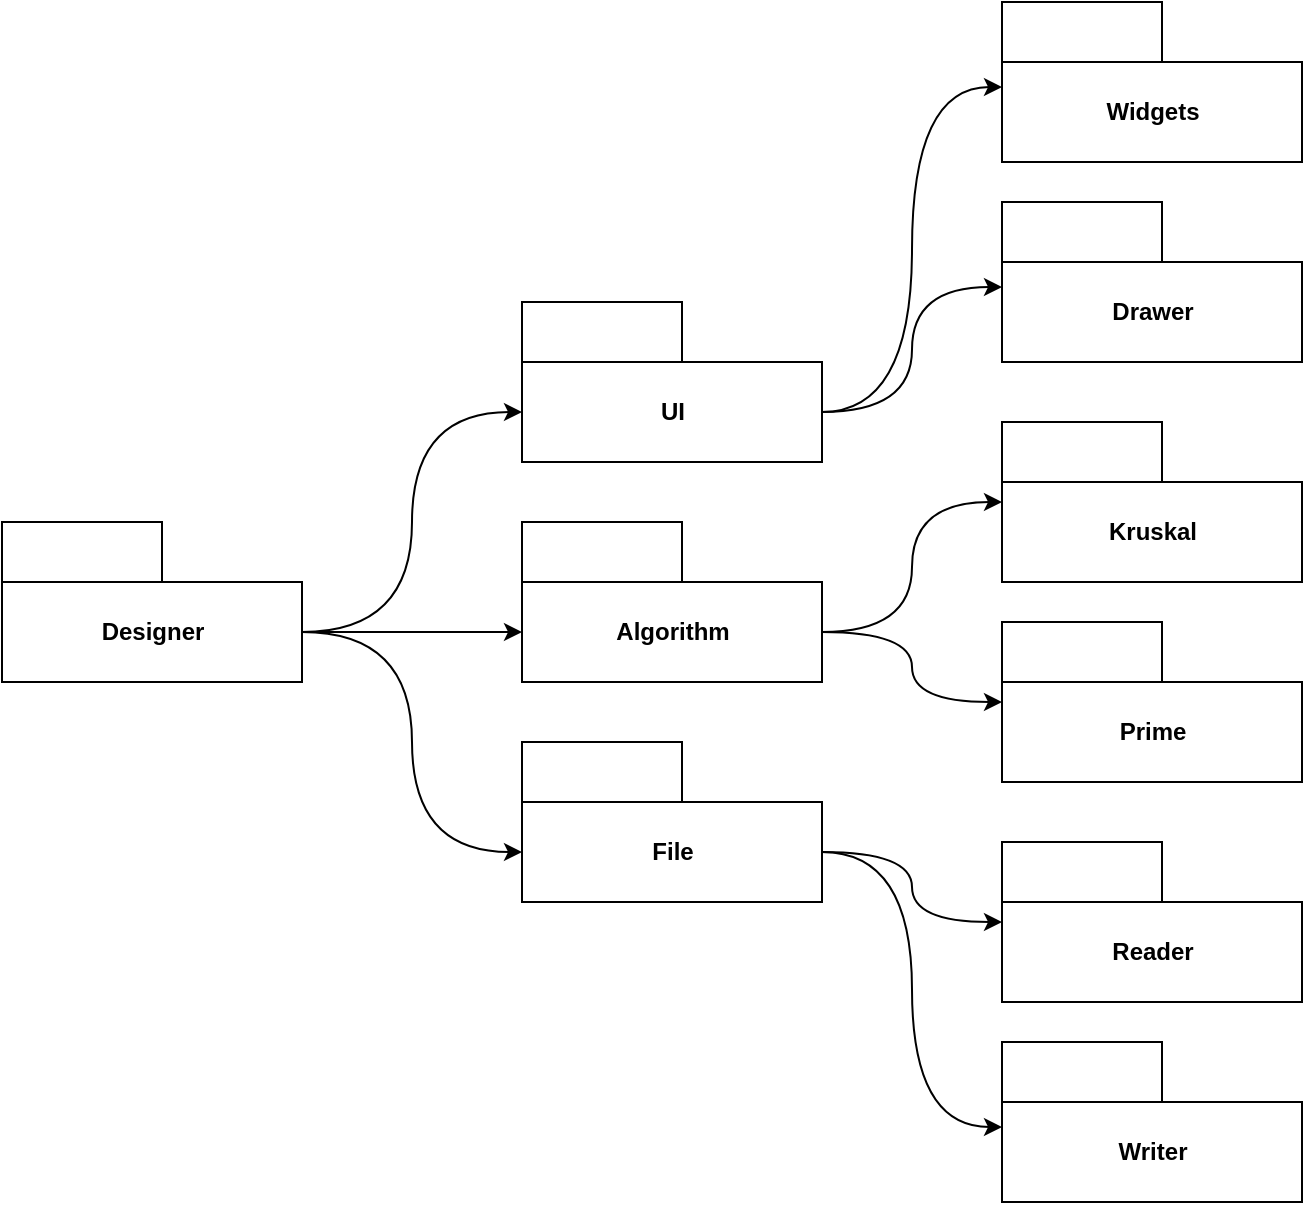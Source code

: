 <mxfile>
    <diagram id="tDqB0tc16G4IfYaOO2d7" name="第 1 页">
        <mxGraphModel dx="1740" dy="911" grid="1" gridSize="10" guides="1" tooltips="1" connect="1" arrows="1" fold="1" page="1" pageScale="1" pageWidth="1200" pageHeight="2400" math="0" shadow="0">
            <root>
                <mxCell id="0"/>
                <mxCell id="1" parent="0"/>
                <mxCell id="16" style="edgeStyle=orthogonalEdgeStyle;html=1;exitX=0;exitY=0;exitDx=150;exitDy=55;exitPerimeter=0;entryX=0;entryY=0;entryDx=0;entryDy=55;entryPerimeter=0;curved=1;" edge="1" parent="1" source="12" target="13">
                    <mxGeometry relative="1" as="geometry">
                        <mxPoint x="310" y="640" as="targetPoint"/>
                    </mxGeometry>
                </mxCell>
                <mxCell id="17" style="edgeStyle=orthogonalEdgeStyle;curved=1;html=1;exitX=0;exitY=0;exitDx=150;exitDy=55;exitPerimeter=0;entryX=0;entryY=0;entryDx=0;entryDy=55;entryPerimeter=0;" edge="1" parent="1" source="12" target="14">
                    <mxGeometry relative="1" as="geometry"/>
                </mxCell>
                <mxCell id="18" style="edgeStyle=orthogonalEdgeStyle;curved=1;html=1;exitX=0;exitY=0;exitDx=150;exitDy=55;exitPerimeter=0;entryX=0;entryY=0;entryDx=0;entryDy=55;entryPerimeter=0;" edge="1" parent="1" source="12" target="15">
                    <mxGeometry relative="1" as="geometry"/>
                </mxCell>
                <mxCell id="12" value="Designer" style="shape=folder;fontStyle=1;tabWidth=80;tabHeight=30;tabPosition=left;html=1;boundedLbl=1;" vertex="1" parent="1">
                    <mxGeometry x="80" y="620" width="150" height="80" as="geometry"/>
                </mxCell>
                <mxCell id="20" value="" style="edgeStyle=orthogonalEdgeStyle;curved=1;html=1;entryX=0;entryY=0;entryDx=0;entryDy=42.5;entryPerimeter=0;exitX=0;exitY=0;exitDx=150;exitDy=55;exitPerimeter=0;" edge="1" parent="1" source="13" target="19">
                    <mxGeometry relative="1" as="geometry"/>
                </mxCell>
                <mxCell id="21" style="edgeStyle=orthogonalEdgeStyle;curved=1;html=1;exitX=0;exitY=0;exitDx=150;exitDy=55;exitPerimeter=0;entryX=0;entryY=0;entryDx=0;entryDy=42.5;entryPerimeter=0;" edge="1" parent="1" source="13" target="22">
                    <mxGeometry relative="1" as="geometry">
                        <mxPoint x="540" y="500" as="targetPoint"/>
                    </mxGeometry>
                </mxCell>
                <mxCell id="13" value="UI" style="shape=folder;fontStyle=1;tabWidth=80;tabHeight=30;tabPosition=left;html=1;boundedLbl=1;" vertex="1" parent="1">
                    <mxGeometry x="340" y="510" width="150" height="80" as="geometry"/>
                </mxCell>
                <mxCell id="24" value="" style="edgeStyle=orthogonalEdgeStyle;curved=1;html=1;exitX=0;exitY=0;exitDx=150;exitDy=55;exitPerimeter=0;" edge="1" parent="1" source="14" target="23">
                    <mxGeometry relative="1" as="geometry"/>
                </mxCell>
                <mxCell id="26" value="" style="edgeStyle=orthogonalEdgeStyle;curved=1;html=1;exitX=0;exitY=0;exitDx=150;exitDy=55;exitPerimeter=0;" edge="1" parent="1" source="14" target="25">
                    <mxGeometry relative="1" as="geometry"/>
                </mxCell>
                <mxCell id="14" value="Algorithm" style="shape=folder;fontStyle=1;tabWidth=80;tabHeight=30;tabPosition=left;html=1;boundedLbl=1;" vertex="1" parent="1">
                    <mxGeometry x="340" y="620" width="150" height="80" as="geometry"/>
                </mxCell>
                <mxCell id="28" value="" style="edgeStyle=orthogonalEdgeStyle;curved=1;html=1;exitX=0;exitY=0;exitDx=150;exitDy=55;exitPerimeter=0;" edge="1" parent="1" source="15" target="27">
                    <mxGeometry relative="1" as="geometry"/>
                </mxCell>
                <mxCell id="31" value="" style="edgeStyle=orthogonalEdgeStyle;curved=1;html=1;entryX=0;entryY=0;entryDx=0;entryDy=42.5;entryPerimeter=0;exitX=0;exitY=0;exitDx=150;exitDy=55;exitPerimeter=0;" edge="1" parent="1" source="15" target="30">
                    <mxGeometry relative="1" as="geometry"/>
                </mxCell>
                <mxCell id="15" value="File" style="shape=folder;fontStyle=1;tabWidth=80;tabHeight=30;tabPosition=left;html=1;boundedLbl=1;" vertex="1" parent="1">
                    <mxGeometry x="340" y="730" width="150" height="80" as="geometry"/>
                </mxCell>
                <mxCell id="19" value="Widgets" style="shape=folder;fontStyle=1;tabWidth=80;tabHeight=30;tabPosition=left;html=1;boundedLbl=1;" vertex="1" parent="1">
                    <mxGeometry x="580" y="360" width="150" height="80" as="geometry"/>
                </mxCell>
                <mxCell id="22" value="Drawer" style="shape=folder;fontStyle=1;tabWidth=80;tabHeight=30;tabPosition=left;html=1;boundedLbl=1;" vertex="1" parent="1">
                    <mxGeometry x="580" y="460" width="150" height="80" as="geometry"/>
                </mxCell>
                <mxCell id="23" value="Kruskal" style="shape=folder;fontStyle=1;tabWidth=80;tabHeight=30;tabPosition=left;html=1;boundedLbl=1;" vertex="1" parent="1">
                    <mxGeometry x="580" y="570" width="150" height="80" as="geometry"/>
                </mxCell>
                <mxCell id="25" value="Prime" style="shape=folder;fontStyle=1;tabWidth=80;tabHeight=30;tabPosition=left;html=1;boundedLbl=1;" vertex="1" parent="1">
                    <mxGeometry x="580" y="670" width="150" height="80" as="geometry"/>
                </mxCell>
                <mxCell id="27" value="Reader" style="shape=folder;fontStyle=1;tabWidth=80;tabHeight=30;tabPosition=left;html=1;boundedLbl=1;" vertex="1" parent="1">
                    <mxGeometry x="580" y="780" width="150" height="80" as="geometry"/>
                </mxCell>
                <mxCell id="30" value="Writer" style="shape=folder;fontStyle=1;tabWidth=80;tabHeight=30;tabPosition=left;html=1;boundedLbl=1;" vertex="1" parent="1">
                    <mxGeometry x="580" y="880" width="150" height="80" as="geometry"/>
                </mxCell>
            </root>
        </mxGraphModel>
    </diagram>
</mxfile>